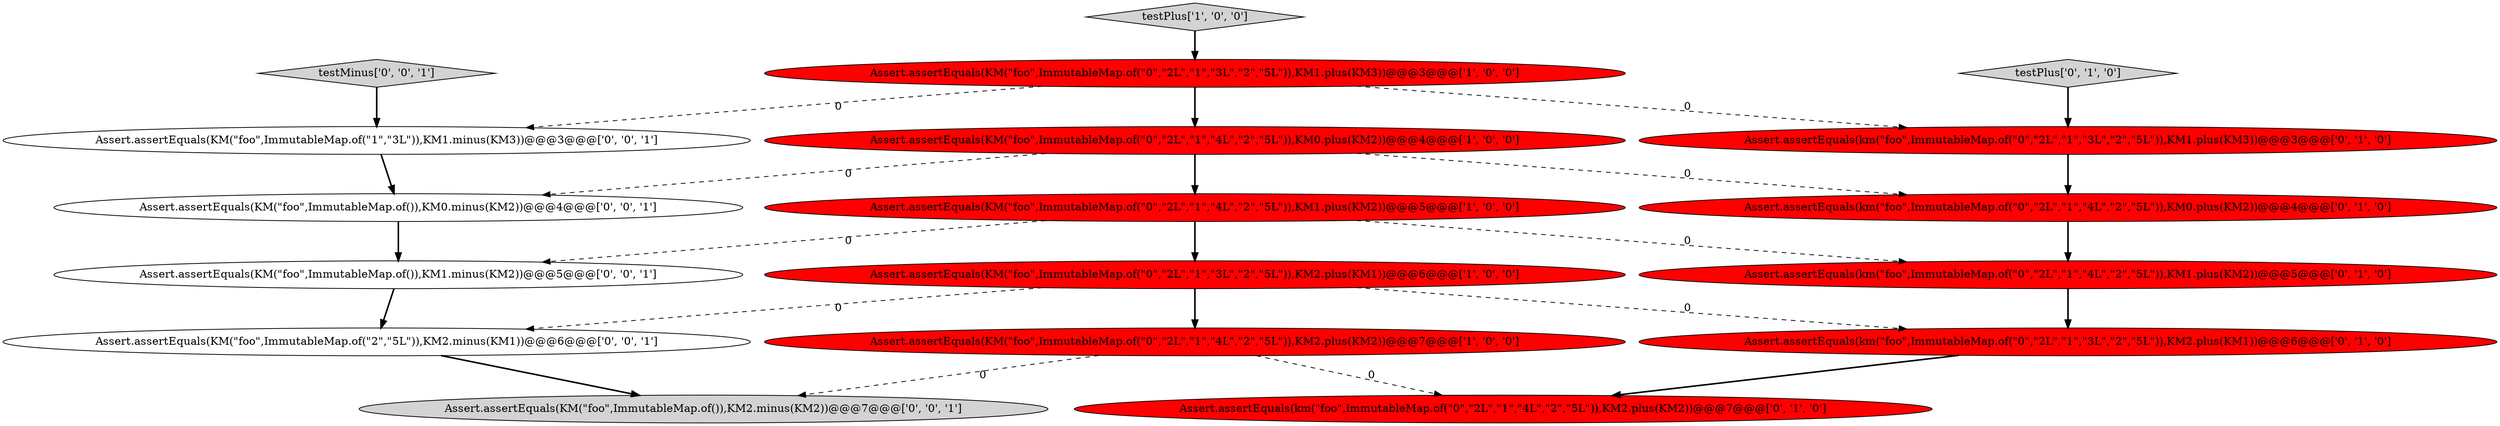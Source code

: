 digraph {
8 [style = filled, label = "Assert.assertEquals(km(\"foo\",ImmutableMap.of(\"0\",\"2L\",\"1\",\"4L\",\"2\",\"5L\")),KM2.plus(KM2))@@@7@@@['0', '1', '0']", fillcolor = red, shape = ellipse image = "AAA1AAABBB2BBB"];
15 [style = filled, label = "testMinus['0', '0', '1']", fillcolor = lightgray, shape = diamond image = "AAA0AAABBB3BBB"];
5 [style = filled, label = "testPlus['1', '0', '0']", fillcolor = lightgray, shape = diamond image = "AAA0AAABBB1BBB"];
2 [style = filled, label = "Assert.assertEquals(KM(\"foo\",ImmutableMap.of(\"0\",\"2L\",\"1\",\"4L\",\"2\",\"5L\")),KM1.plus(KM2))@@@5@@@['1', '0', '0']", fillcolor = red, shape = ellipse image = "AAA1AAABBB1BBB"];
1 [style = filled, label = "Assert.assertEquals(KM(\"foo\",ImmutableMap.of(\"0\",\"2L\",\"1\",\"3L\",\"2\",\"5L\")),KM1.plus(KM3))@@@3@@@['1', '0', '0']", fillcolor = red, shape = ellipse image = "AAA1AAABBB1BBB"];
13 [style = filled, label = "Assert.assertEquals(KM(\"foo\",ImmutableMap.of()),KM2.minus(KM2))@@@7@@@['0', '0', '1']", fillcolor = lightgray, shape = ellipse image = "AAA0AAABBB3BBB"];
0 [style = filled, label = "Assert.assertEquals(KM(\"foo\",ImmutableMap.of(\"0\",\"2L\",\"1\",\"3L\",\"2\",\"5L\")),KM2.plus(KM1))@@@6@@@['1', '0', '0']", fillcolor = red, shape = ellipse image = "AAA1AAABBB1BBB"];
14 [style = filled, label = "Assert.assertEquals(KM(\"foo\",ImmutableMap.of(\"2\",\"5L\")),KM2.minus(KM1))@@@6@@@['0', '0', '1']", fillcolor = white, shape = ellipse image = "AAA0AAABBB3BBB"];
16 [style = filled, label = "Assert.assertEquals(KM(\"foo\",ImmutableMap.of()),KM1.minus(KM2))@@@5@@@['0', '0', '1']", fillcolor = white, shape = ellipse image = "AAA0AAABBB3BBB"];
17 [style = filled, label = "Assert.assertEquals(KM(\"foo\",ImmutableMap.of(\"1\",\"3L\")),KM1.minus(KM3))@@@3@@@['0', '0', '1']", fillcolor = white, shape = ellipse image = "AAA0AAABBB3BBB"];
7 [style = filled, label = "Assert.assertEquals(km(\"foo\",ImmutableMap.of(\"0\",\"2L\",\"1\",\"3L\",\"2\",\"5L\")),KM1.plus(KM3))@@@3@@@['0', '1', '0']", fillcolor = red, shape = ellipse image = "AAA1AAABBB2BBB"];
11 [style = filled, label = "Assert.assertEquals(km(\"foo\",ImmutableMap.of(\"0\",\"2L\",\"1\",\"3L\",\"2\",\"5L\")),KM2.plus(KM1))@@@6@@@['0', '1', '0']", fillcolor = red, shape = ellipse image = "AAA1AAABBB2BBB"];
10 [style = filled, label = "testPlus['0', '1', '0']", fillcolor = lightgray, shape = diamond image = "AAA0AAABBB2BBB"];
9 [style = filled, label = "Assert.assertEquals(km(\"foo\",ImmutableMap.of(\"0\",\"2L\",\"1\",\"4L\",\"2\",\"5L\")),KM0.plus(KM2))@@@4@@@['0', '1', '0']", fillcolor = red, shape = ellipse image = "AAA1AAABBB2BBB"];
6 [style = filled, label = "Assert.assertEquals(km(\"foo\",ImmutableMap.of(\"0\",\"2L\",\"1\",\"4L\",\"2\",\"5L\")),KM1.plus(KM2))@@@5@@@['0', '1', '0']", fillcolor = red, shape = ellipse image = "AAA1AAABBB2BBB"];
3 [style = filled, label = "Assert.assertEquals(KM(\"foo\",ImmutableMap.of(\"0\",\"2L\",\"1\",\"4L\",\"2\",\"5L\")),KM0.plus(KM2))@@@4@@@['1', '0', '0']", fillcolor = red, shape = ellipse image = "AAA1AAABBB1BBB"];
12 [style = filled, label = "Assert.assertEquals(KM(\"foo\",ImmutableMap.of()),KM0.minus(KM2))@@@4@@@['0', '0', '1']", fillcolor = white, shape = ellipse image = "AAA0AAABBB3BBB"];
4 [style = filled, label = "Assert.assertEquals(KM(\"foo\",ImmutableMap.of(\"0\",\"2L\",\"1\",\"4L\",\"2\",\"5L\")),KM2.plus(KM2))@@@7@@@['1', '0', '0']", fillcolor = red, shape = ellipse image = "AAA1AAABBB1BBB"];
1->3 [style = bold, label=""];
0->11 [style = dashed, label="0"];
12->16 [style = bold, label=""];
10->7 [style = bold, label=""];
9->6 [style = bold, label=""];
7->9 [style = bold, label=""];
0->14 [style = dashed, label="0"];
5->1 [style = bold, label=""];
15->17 [style = bold, label=""];
2->0 [style = bold, label=""];
17->12 [style = bold, label=""];
1->17 [style = dashed, label="0"];
3->12 [style = dashed, label="0"];
3->2 [style = bold, label=""];
3->9 [style = dashed, label="0"];
0->4 [style = bold, label=""];
2->16 [style = dashed, label="0"];
6->11 [style = bold, label=""];
4->8 [style = dashed, label="0"];
2->6 [style = dashed, label="0"];
11->8 [style = bold, label=""];
16->14 [style = bold, label=""];
14->13 [style = bold, label=""];
1->7 [style = dashed, label="0"];
4->13 [style = dashed, label="0"];
}
